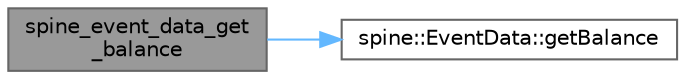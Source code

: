 digraph "spine_event_data_get_balance"
{
 // LATEX_PDF_SIZE
  bgcolor="transparent";
  edge [fontname=Helvetica,fontsize=10,labelfontname=Helvetica,labelfontsize=10];
  node [fontname=Helvetica,fontsize=10,shape=box,height=0.2,width=0.4];
  rankdir="LR";
  Node1 [id="Node000001",label="spine_event_data_get\l_balance",height=0.2,width=0.4,color="gray40", fillcolor="grey60", style="filled", fontcolor="black",tooltip=" "];
  Node1 -> Node2 [id="edge1_Node000001_Node000002",color="steelblue1",style="solid",tooltip=" "];
  Node2 [id="Node000002",label="spine::EventData::getBalance",height=0.2,width=0.4,color="grey40", fillcolor="white", style="filled",URL="$classspine_1_1_event_data.html#aabe741a10c3f1aa53ce6f76944959a74",tooltip=" "];
}
